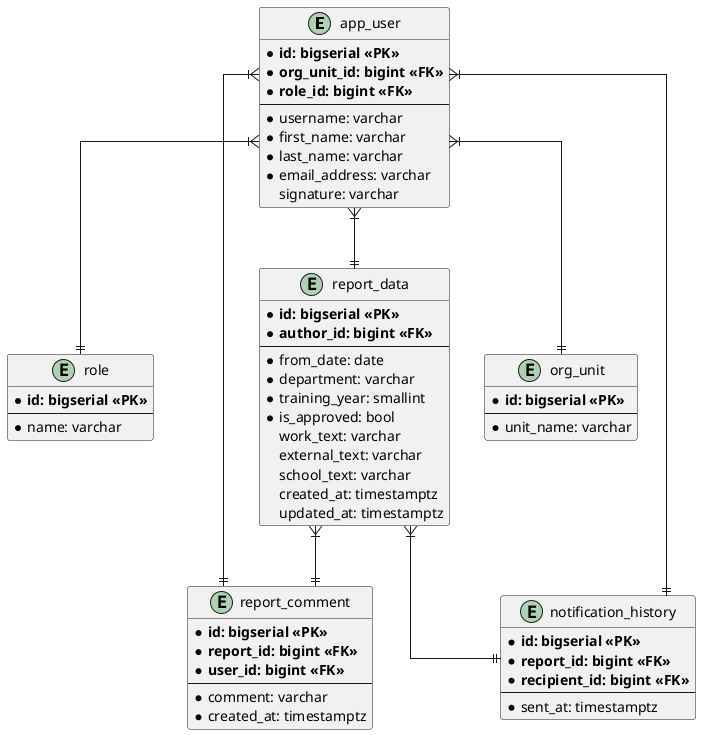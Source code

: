 @startuml
skinparam linetype ortho

entity "app_user" {
    * **id: bigserial <<PK>>**
    * **org_unit_id: bigint <<FK>>**
    * **role_id: bigint <<FK>>**
    ---
    * username: varchar
    * first_name: varchar
    * last_name: varchar
    * email_address: varchar
    signature: varchar
}

entity "role" {
    * **id: bigserial <<PK>>**
    ---
    * name: varchar
}

entity "report_data" {
    * **id: bigserial <<PK>>**
    * **author_id: bigint <<FK>>**
    ---
    * from_date: date
    * department: varchar
    * training_year: smallint
    * is_approved: bool
    work_text: varchar
    external_text: varchar
    school_text: varchar
    created_at: timestamptz
    updated_at: timestamptz
}

entity "report_comment" {
    * **id: bigserial <<PK>>**
    * **report_id: bigint <<FK>>**
    * **user_id: bigint <<FK>>**
    ---
    * comment: varchar
    * created_at: timestamptz
}

entity "org_unit" {
    * **id: bigserial <<PK>>**
    ---
    * unit_name: varchar
}

entity "notification_history" {
    * **id: bigserial <<PK>>**
    * **report_id: bigint <<FK>>**
    * **recipient_id: bigint <<FK>>**
    ---
    * sent_at: timestamptz
}

app_user }|--|| org_unit
app_user }|--|| report_data
app_user }|--|| report_comment
app_user }|--|| notification_history
app_user }|--|| role
report_data }|--|| report_comment
report_data }|--|| notification_history

@enduml
